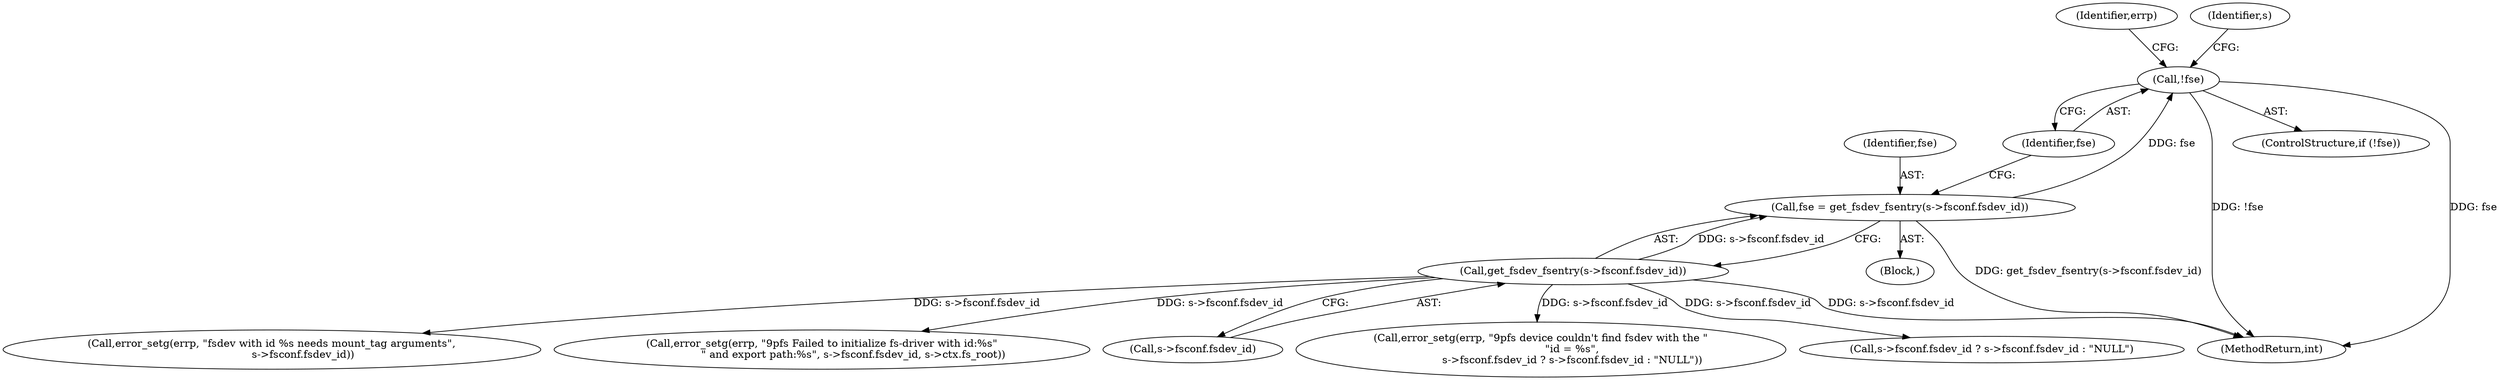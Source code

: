 digraph "0_qemu_4774718e5c194026ba5ee7a28d9be49be3080e42@pointer" {
"1000188" [label="(Call,!fse)"];
"1000179" [label="(Call,fse = get_fsdev_fsentry(s->fsconf.fsdev_id))"];
"1000181" [label="(Call,get_fsdev_fsentry(s->fsconf.fsdev_id))"];
"1000180" [label="(Identifier,fse)"];
"1000189" [label="(Identifier,fse)"];
"1000192" [label="(Identifier,errp)"];
"1000191" [label="(Call,error_setg(errp, \"9pfs device couldn't find fsdev with the \"\n                   \"id = %s\",\n                   s->fsconf.fsdev_id ? s->fsconf.fsdev_id : \"NULL\"))"];
"1000211" [label="(Identifier,s)"];
"1000415" [label="(MethodReturn,int)"];
"1000188" [label="(Call,!fse)"];
"1000194" [label="(Call,s->fsconf.fsdev_id ? s->fsconf.fsdev_id : \"NULL\")"];
"1000182" [label="(Call,s->fsconf.fsdev_id)"];
"1000215" [label="(Call,error_setg(errp, \"fsdev with id %s needs mount_tag arguments\",\n                   s->fsconf.fsdev_id))"];
"1000187" [label="(ControlStructure,if (!fse))"];
"1000324" [label="(Call,error_setg(errp, \"9pfs Failed to initialize fs-driver with id:%s\"\n                   \" and export path:%s\", s->fsconf.fsdev_id, s->ctx.fs_root))"];
"1000181" [label="(Call,get_fsdev_fsentry(s->fsconf.fsdev_id))"];
"1000179" [label="(Call,fse = get_fsdev_fsentry(s->fsconf.fsdev_id))"];
"1000107" [label="(Block,)"];
"1000188" -> "1000187"  [label="AST: "];
"1000188" -> "1000189"  [label="CFG: "];
"1000189" -> "1000188"  [label="AST: "];
"1000192" -> "1000188"  [label="CFG: "];
"1000211" -> "1000188"  [label="CFG: "];
"1000188" -> "1000415"  [label="DDG: !fse"];
"1000188" -> "1000415"  [label="DDG: fse"];
"1000179" -> "1000188"  [label="DDG: fse"];
"1000179" -> "1000107"  [label="AST: "];
"1000179" -> "1000181"  [label="CFG: "];
"1000180" -> "1000179"  [label="AST: "];
"1000181" -> "1000179"  [label="AST: "];
"1000189" -> "1000179"  [label="CFG: "];
"1000179" -> "1000415"  [label="DDG: get_fsdev_fsentry(s->fsconf.fsdev_id)"];
"1000181" -> "1000179"  [label="DDG: s->fsconf.fsdev_id"];
"1000181" -> "1000182"  [label="CFG: "];
"1000182" -> "1000181"  [label="AST: "];
"1000181" -> "1000415"  [label="DDG: s->fsconf.fsdev_id"];
"1000181" -> "1000191"  [label="DDG: s->fsconf.fsdev_id"];
"1000181" -> "1000194"  [label="DDG: s->fsconf.fsdev_id"];
"1000181" -> "1000215"  [label="DDG: s->fsconf.fsdev_id"];
"1000181" -> "1000324"  [label="DDG: s->fsconf.fsdev_id"];
}
